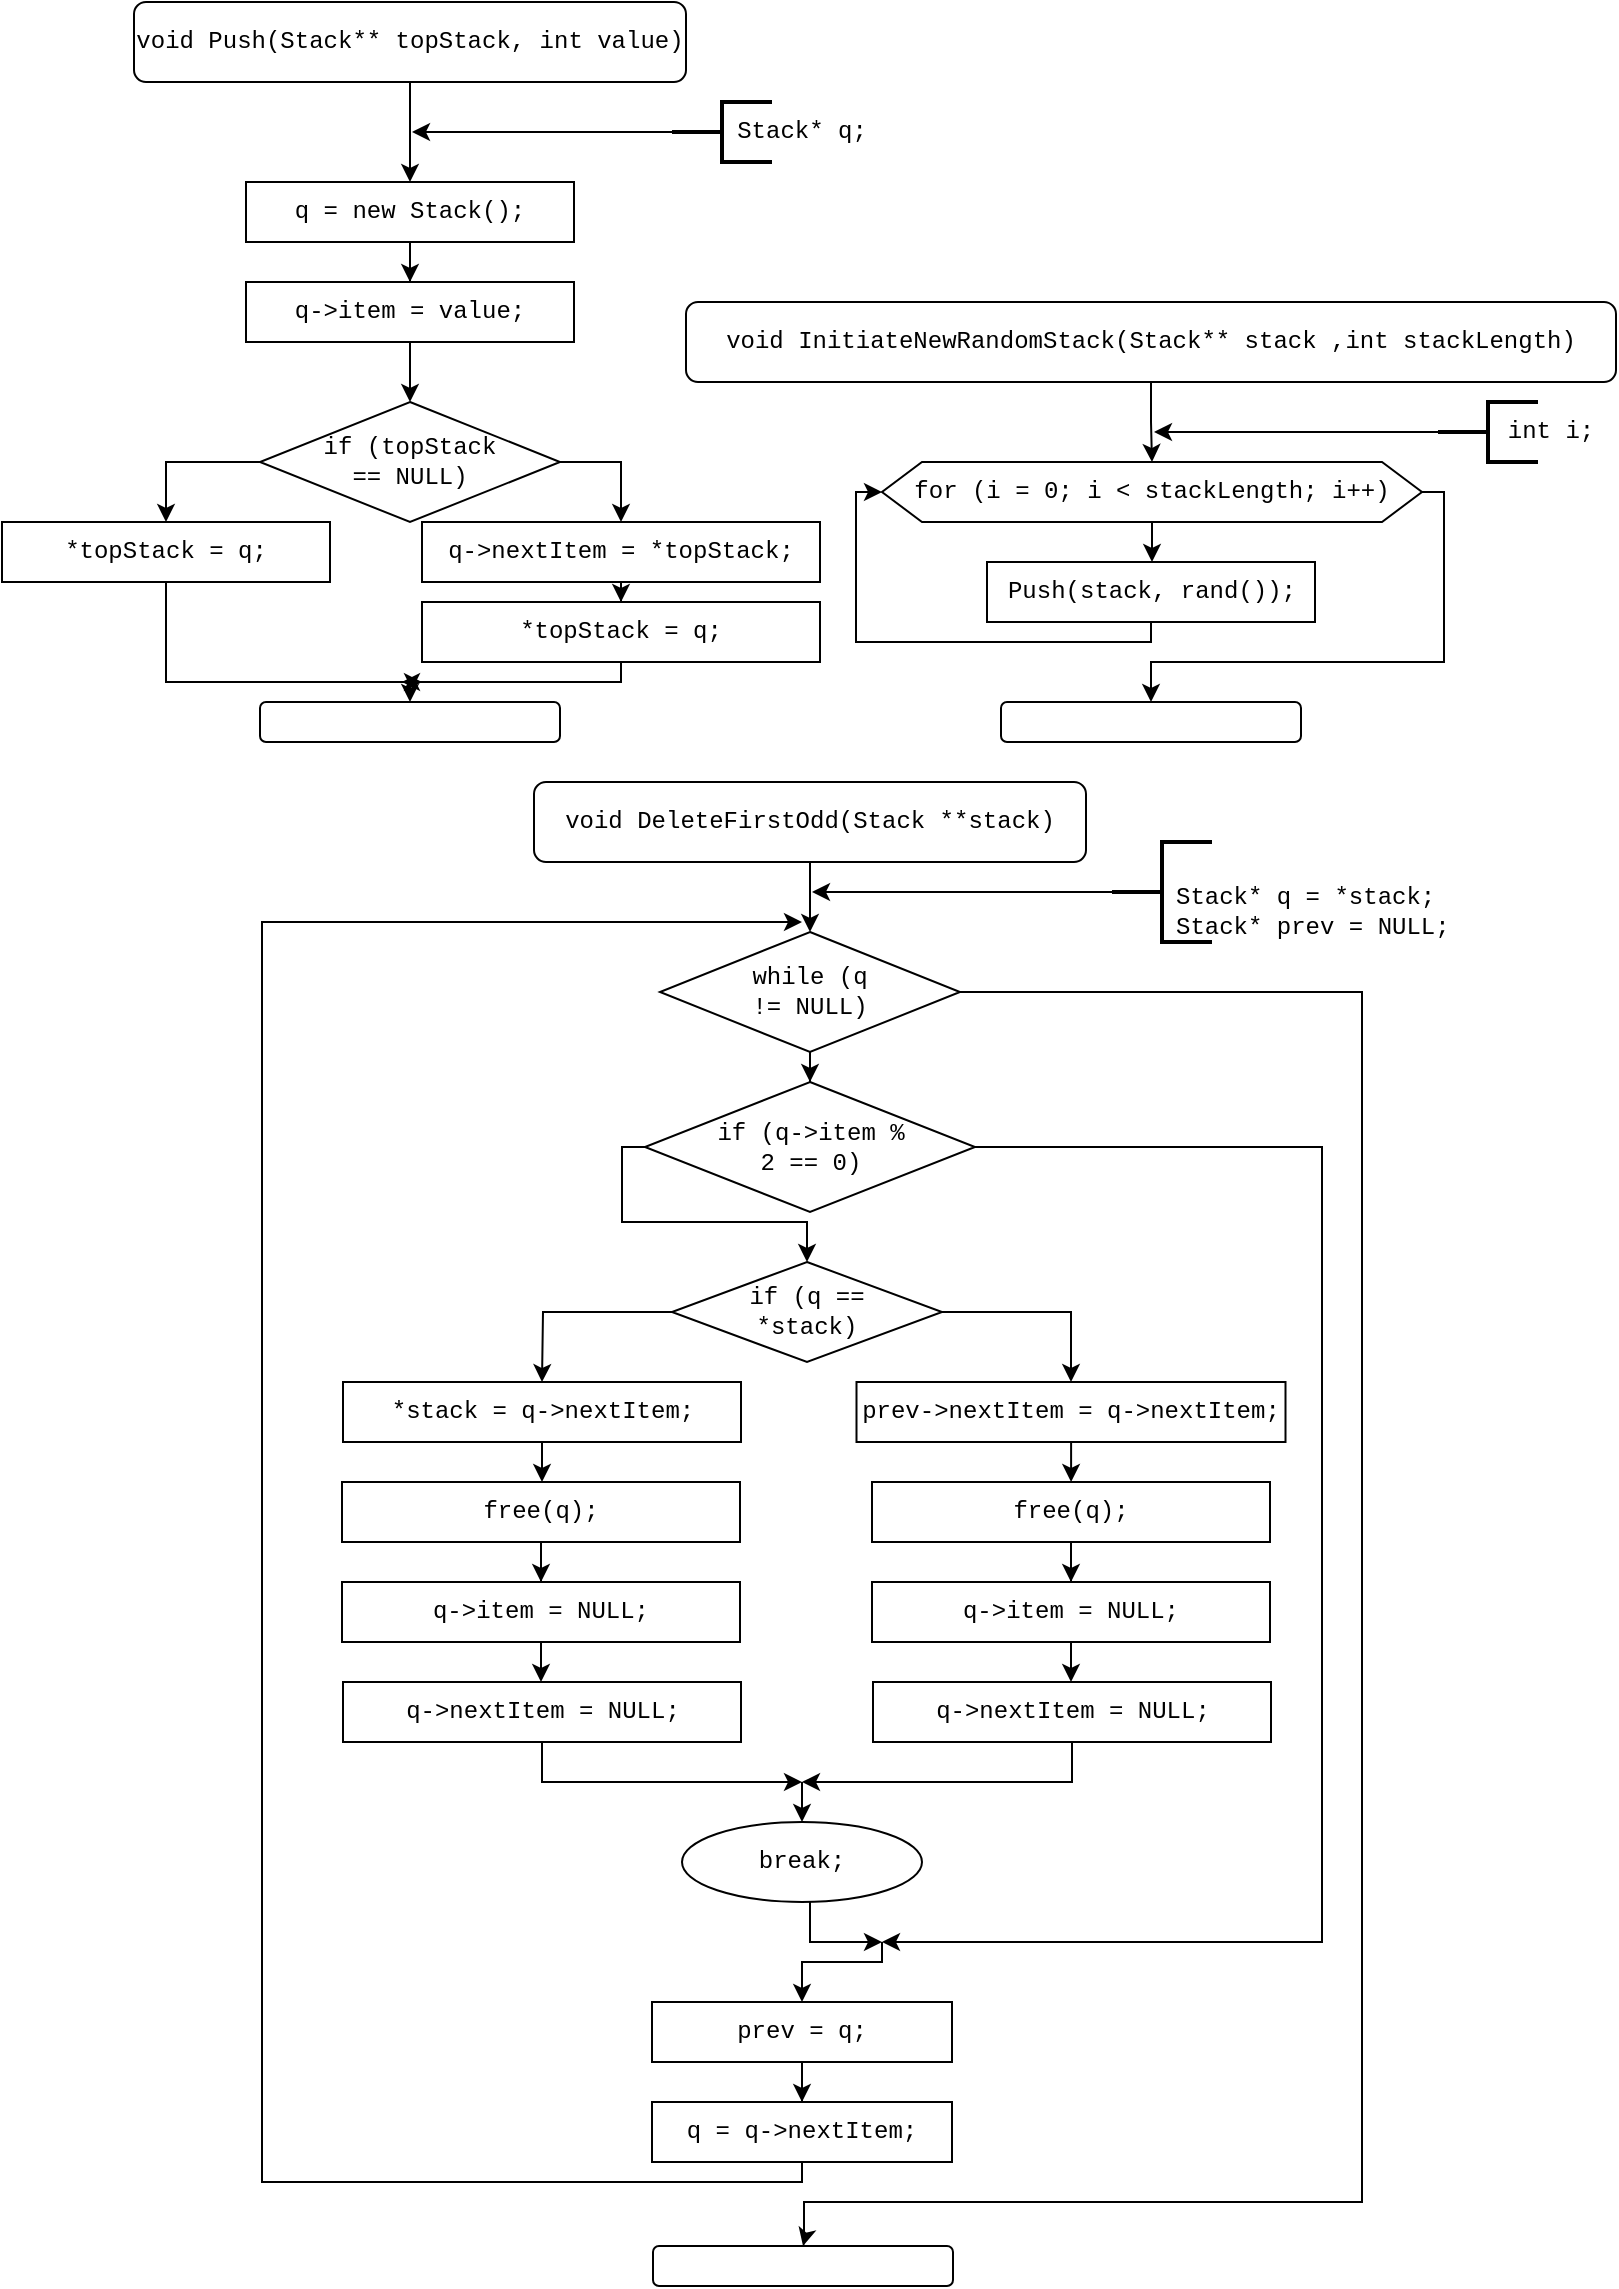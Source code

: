 <mxfile version="14.1.8" type="device"><diagram id="w_EJmZ95_GA8fARPPpSl" name="Страница 1"><mxGraphModel dx="981" dy="574" grid="1" gridSize="10" guides="1" tooltips="1" connect="1" arrows="1" fold="1" page="1" pageScale="1" pageWidth="827" pageHeight="1169" math="0" shadow="0"><root><mxCell id="0"/><mxCell id="1" parent="0"/><mxCell id="0XZu0OkNI1T8A4RT8xVk-5" style="edgeStyle=orthogonalEdgeStyle;rounded=0;orthogonalLoop=1;jettySize=auto;html=1;" edge="1" parent="1" source="0XZu0OkNI1T8A4RT8xVk-2"><mxGeometry relative="1" as="geometry"><mxPoint x="214.0" y="110" as="targetPoint"/></mxGeometry></mxCell><mxCell id="0XZu0OkNI1T8A4RT8xVk-2" value="void Push(Stack** topStack, int value)" style="rounded=1;whiteSpace=wrap;html=1;fontFamily=Courier New;" vertex="1" parent="1"><mxGeometry x="76" y="20" width="276" height="40" as="geometry"/></mxCell><mxCell id="0XZu0OkNI1T8A4RT8xVk-6" style="edgeStyle=orthogonalEdgeStyle;rounded=0;orthogonalLoop=1;jettySize=auto;html=1;" edge="1" parent="1" source="0XZu0OkNI1T8A4RT8xVk-3"><mxGeometry relative="1" as="geometry"><mxPoint x="215" y="85" as="targetPoint"/></mxGeometry></mxCell><mxCell id="0XZu0OkNI1T8A4RT8xVk-3" value="" style="strokeWidth=2;html=1;shape=mxgraph.flowchart.annotation_2;align=left;labelPosition=right;pointerEvents=1;fontFamily=Courier New;" vertex="1" parent="1"><mxGeometry x="345" y="70" width="50" height="30" as="geometry"/></mxCell><mxCell id="0XZu0OkNI1T8A4RT8xVk-4" value="Stack* q;" style="text;html=1;strokeColor=none;fillColor=none;align=center;verticalAlign=middle;whiteSpace=wrap;rounded=0;fontFamily=Courier New;" vertex="1" parent="1"><mxGeometry x="365" y="75" width="90" height="20" as="geometry"/></mxCell><mxCell id="0XZu0OkNI1T8A4RT8xVk-9" style="edgeStyle=orthogonalEdgeStyle;rounded=0;orthogonalLoop=1;jettySize=auto;html=1;entryX=0.5;entryY=0;entryDx=0;entryDy=0;" edge="1" parent="1" source="0XZu0OkNI1T8A4RT8xVk-7" target="0XZu0OkNI1T8A4RT8xVk-8"><mxGeometry relative="1" as="geometry"/></mxCell><mxCell id="0XZu0OkNI1T8A4RT8xVk-7" value="q = new Stack();" style="rounded=0;whiteSpace=wrap;html=1;fontFamily=Courier New;align=center;" vertex="1" parent="1"><mxGeometry x="132" y="110" width="164" height="30" as="geometry"/></mxCell><mxCell id="0XZu0OkNI1T8A4RT8xVk-11" style="edgeStyle=orthogonalEdgeStyle;rounded=0;orthogonalLoop=1;jettySize=auto;html=1;fontFamily=Courier New;" edge="1" parent="1" source="0XZu0OkNI1T8A4RT8xVk-8" target="0XZu0OkNI1T8A4RT8xVk-10"><mxGeometry relative="1" as="geometry"/></mxCell><mxCell id="0XZu0OkNI1T8A4RT8xVk-8" value="q-&amp;gt;item = value;" style="rounded=0;whiteSpace=wrap;html=1;fontFamily=Courier New;align=center;" vertex="1" parent="1"><mxGeometry x="132" y="160" width="164" height="30" as="geometry"/></mxCell><mxCell id="0XZu0OkNI1T8A4RT8xVk-13" style="edgeStyle=orthogonalEdgeStyle;rounded=0;orthogonalLoop=1;jettySize=auto;html=1;entryX=0.5;entryY=0;entryDx=0;entryDy=0;fontFamily=Courier New;" edge="1" parent="1" source="0XZu0OkNI1T8A4RT8xVk-10" target="0XZu0OkNI1T8A4RT8xVk-12"><mxGeometry relative="1" as="geometry"><Array as="points"><mxPoint x="92" y="250"/></Array></mxGeometry></mxCell><mxCell id="0XZu0OkNI1T8A4RT8xVk-15" style="edgeStyle=orthogonalEdgeStyle;rounded=0;orthogonalLoop=1;jettySize=auto;html=1;entryX=0.5;entryY=0;entryDx=0;entryDy=0;fontFamily=Courier New;" edge="1" parent="1" source="0XZu0OkNI1T8A4RT8xVk-10" target="0XZu0OkNI1T8A4RT8xVk-14"><mxGeometry relative="1" as="geometry"><Array as="points"><mxPoint x="319" y="250"/></Array></mxGeometry></mxCell><mxCell id="0XZu0OkNI1T8A4RT8xVk-10" value="if (topStack&lt;br&gt;== NULL)" style="rhombus;whiteSpace=wrap;html=1;fontFamily=Courier New;" vertex="1" parent="1"><mxGeometry x="139" y="220" width="150" height="60" as="geometry"/></mxCell><mxCell id="0XZu0OkNI1T8A4RT8xVk-18" style="edgeStyle=orthogonalEdgeStyle;rounded=0;orthogonalLoop=1;jettySize=auto;html=1;fontFamily=Courier New;" edge="1" parent="1" source="0XZu0OkNI1T8A4RT8xVk-12"><mxGeometry relative="1" as="geometry"><mxPoint x="220" y="360" as="targetPoint"/><Array as="points"><mxPoint x="92" y="360"/></Array></mxGeometry></mxCell><mxCell id="0XZu0OkNI1T8A4RT8xVk-12" value="*topStack = q;" style="rounded=0;whiteSpace=wrap;html=1;fontFamily=Courier New;align=center;" vertex="1" parent="1"><mxGeometry x="10" y="280" width="164" height="30" as="geometry"/></mxCell><mxCell id="0XZu0OkNI1T8A4RT8xVk-17" style="edgeStyle=orthogonalEdgeStyle;rounded=0;orthogonalLoop=1;jettySize=auto;html=1;entryX=0.5;entryY=0;entryDx=0;entryDy=0;fontFamily=Courier New;" edge="1" parent="1" source="0XZu0OkNI1T8A4RT8xVk-14" target="0XZu0OkNI1T8A4RT8xVk-16"><mxGeometry relative="1" as="geometry"/></mxCell><mxCell id="0XZu0OkNI1T8A4RT8xVk-14" value="q-&amp;gt;nextItem = *topStack;" style="rounded=0;whiteSpace=wrap;html=1;fontFamily=Courier New;align=center;" vertex="1" parent="1"><mxGeometry x="220" y="280" width="199" height="30" as="geometry"/></mxCell><mxCell id="0XZu0OkNI1T8A4RT8xVk-19" style="edgeStyle=orthogonalEdgeStyle;rounded=0;orthogonalLoop=1;jettySize=auto;html=1;fontFamily=Courier New;" edge="1" parent="1" source="0XZu0OkNI1T8A4RT8xVk-16"><mxGeometry relative="1" as="geometry"><mxPoint x="210" y="360" as="targetPoint"/><Array as="points"><mxPoint x="320" y="360"/><mxPoint x="220" y="360"/></Array></mxGeometry></mxCell><mxCell id="0XZu0OkNI1T8A4RT8xVk-16" value="*topStack = q;" style="rounded=0;whiteSpace=wrap;html=1;fontFamily=Courier New;align=center;" vertex="1" parent="1"><mxGeometry x="220" y="320" width="199" height="30" as="geometry"/></mxCell><mxCell id="0XZu0OkNI1T8A4RT8xVk-20" value="" style="rounded=1;whiteSpace=wrap;html=1;fontFamily=Courier New;" vertex="1" parent="1"><mxGeometry x="139" y="370" width="150" height="20" as="geometry"/></mxCell><mxCell id="0XZu0OkNI1T8A4RT8xVk-21" value="" style="endArrow=classic;html=1;fontFamily=Courier New;entryX=0.5;entryY=0;entryDx=0;entryDy=0;" edge="1" parent="1" target="0XZu0OkNI1T8A4RT8xVk-20"><mxGeometry width="50" height="50" relative="1" as="geometry"><mxPoint x="214" y="360" as="sourcePoint"/><mxPoint x="210" y="250" as="targetPoint"/></mxGeometry></mxCell><mxCell id="0XZu0OkNI1T8A4RT8xVk-24" style="edgeStyle=orthogonalEdgeStyle;rounded=0;orthogonalLoop=1;jettySize=auto;html=1;entryX=0.5;entryY=0;entryDx=0;entryDy=0;fontFamily=Courier New;" edge="1" parent="1" source="0XZu0OkNI1T8A4RT8xVk-22" target="0XZu0OkNI1T8A4RT8xVk-23"><mxGeometry relative="1" as="geometry"/></mxCell><mxCell id="0XZu0OkNI1T8A4RT8xVk-22" value="void InitiateNewRandomStack(Stack** stack ,int stackLength)" style="rounded=1;whiteSpace=wrap;html=1;fontFamily=Courier New;" vertex="1" parent="1"><mxGeometry x="352" y="170" width="465" height="40" as="geometry"/></mxCell><mxCell id="0XZu0OkNI1T8A4RT8xVk-26" style="edgeStyle=orthogonalEdgeStyle;rounded=0;orthogonalLoop=1;jettySize=auto;html=1;entryX=0.5;entryY=0;entryDx=0;entryDy=0;fontFamily=Courier New;" edge="1" parent="1" source="0XZu0OkNI1T8A4RT8xVk-23" target="0XZu0OkNI1T8A4RT8xVk-25"><mxGeometry relative="1" as="geometry"/></mxCell><mxCell id="0XZu0OkNI1T8A4RT8xVk-28" style="edgeStyle=orthogonalEdgeStyle;rounded=0;orthogonalLoop=1;jettySize=auto;html=1;fontFamily=Courier New;entryX=0.5;entryY=0;entryDx=0;entryDy=0;" edge="1" parent="1" source="0XZu0OkNI1T8A4RT8xVk-23" target="0XZu0OkNI1T8A4RT8xVk-29"><mxGeometry relative="1" as="geometry"><mxPoint x="585" y="360" as="targetPoint"/><Array as="points"><mxPoint x="731" y="265"/><mxPoint x="731" y="350"/><mxPoint x="585" y="350"/></Array></mxGeometry></mxCell><mxCell id="0XZu0OkNI1T8A4RT8xVk-23" value="for (i = 0; i &amp;lt; stackLength; i++)" style="shape=hexagon;perimeter=hexagonPerimeter2;whiteSpace=wrap;html=1;fixedSize=1;fontFamily=Courier New;" vertex="1" parent="1"><mxGeometry x="450" y="250" width="270" height="30" as="geometry"/></mxCell><mxCell id="0XZu0OkNI1T8A4RT8xVk-27" style="edgeStyle=orthogonalEdgeStyle;rounded=0;orthogonalLoop=1;jettySize=auto;html=1;fontFamily=Courier New;entryX=0;entryY=0.5;entryDx=0;entryDy=0;" edge="1" parent="1" source="0XZu0OkNI1T8A4RT8xVk-25" target="0XZu0OkNI1T8A4RT8xVk-23"><mxGeometry relative="1" as="geometry"><mxPoint x="421" y="260" as="targetPoint"/><Array as="points"><mxPoint x="585" y="340"/><mxPoint x="437" y="340"/><mxPoint x="437" y="265"/></Array></mxGeometry></mxCell><mxCell id="0XZu0OkNI1T8A4RT8xVk-25" value="Push(stack, rand());" style="rounded=0;whiteSpace=wrap;html=1;fontFamily=Courier New;align=center;" vertex="1" parent="1"><mxGeometry x="502.5" y="300" width="164" height="30" as="geometry"/></mxCell><mxCell id="0XZu0OkNI1T8A4RT8xVk-29" value="" style="rounded=1;whiteSpace=wrap;html=1;fontFamily=Courier New;" vertex="1" parent="1"><mxGeometry x="509.5" y="370" width="150" height="20" as="geometry"/></mxCell><mxCell id="0XZu0OkNI1T8A4RT8xVk-31" style="edgeStyle=orthogonalEdgeStyle;rounded=0;orthogonalLoop=1;jettySize=auto;html=1;fontFamily=Courier New;" edge="1" parent="1" source="0XZu0OkNI1T8A4RT8xVk-30"><mxGeometry relative="1" as="geometry"><mxPoint x="586" y="235" as="targetPoint"/></mxGeometry></mxCell><mxCell id="0XZu0OkNI1T8A4RT8xVk-30" value="" style="strokeWidth=2;html=1;shape=mxgraph.flowchart.annotation_2;align=left;labelPosition=right;pointerEvents=1;fontFamily=Courier New;" vertex="1" parent="1"><mxGeometry x="728" y="220" width="50" height="30" as="geometry"/></mxCell><mxCell id="0XZu0OkNI1T8A4RT8xVk-32" value="int i;" style="text;html=1;strokeColor=none;fillColor=none;align=center;verticalAlign=middle;whiteSpace=wrap;rounded=0;fontFamily=Courier New;" vertex="1" parent="1"><mxGeometry x="752" y="225" width="65" height="20" as="geometry"/></mxCell><mxCell id="0XZu0OkNI1T8A4RT8xVk-38" style="edgeStyle=orthogonalEdgeStyle;rounded=0;orthogonalLoop=1;jettySize=auto;html=1;fontFamily=Courier New;entryX=0.5;entryY=0;entryDx=0;entryDy=0;" edge="1" parent="1" source="0XZu0OkNI1T8A4RT8xVk-35" target="0XZu0OkNI1T8A4RT8xVk-41"><mxGeometry relative="1" as="geometry"><mxPoint x="414.0" y="490" as="targetPoint"/></mxGeometry></mxCell><mxCell id="0XZu0OkNI1T8A4RT8xVk-35" value="void DeleteFirstOdd(Stack **stack)" style="rounded=1;whiteSpace=wrap;html=1;fontFamily=Courier New;" vertex="1" parent="1"><mxGeometry x="276" y="410" width="276" height="40" as="geometry"/></mxCell><mxCell id="0XZu0OkNI1T8A4RT8xVk-39" style="edgeStyle=orthogonalEdgeStyle;rounded=0;orthogonalLoop=1;jettySize=auto;html=1;fontFamily=Courier New;" edge="1" parent="1" source="0XZu0OkNI1T8A4RT8xVk-36"><mxGeometry relative="1" as="geometry"><mxPoint x="415" y="465" as="targetPoint"/></mxGeometry></mxCell><mxCell id="0XZu0OkNI1T8A4RT8xVk-36" value="" style="strokeWidth=2;html=1;shape=mxgraph.flowchart.annotation_2;align=left;labelPosition=right;pointerEvents=1;fontFamily=Courier New;" vertex="1" parent="1"><mxGeometry x="565" y="440" width="50" height="50" as="geometry"/></mxCell><mxCell id="0XZu0OkNI1T8A4RT8xVk-37" value="Stack* q = *stack;&lt;br&gt;Stack* prev = NULL;" style="text;html=1;strokeColor=none;fillColor=none;align=left;verticalAlign=middle;whiteSpace=wrap;rounded=0;fontFamily=Courier New;" vertex="1" parent="1"><mxGeometry x="595" y="455" width="185" height="40" as="geometry"/></mxCell><mxCell id="0XZu0OkNI1T8A4RT8xVk-43" style="edgeStyle=orthogonalEdgeStyle;rounded=0;orthogonalLoop=1;jettySize=auto;html=1;entryX=0.5;entryY=0;entryDx=0;entryDy=0;fontFamily=Courier New;" edge="1" parent="1" source="0XZu0OkNI1T8A4RT8xVk-41" target="0XZu0OkNI1T8A4RT8xVk-42"><mxGeometry relative="1" as="geometry"/></mxCell><mxCell id="0XZu0OkNI1T8A4RT8xVk-82" style="edgeStyle=orthogonalEdgeStyle;rounded=0;orthogonalLoop=1;jettySize=auto;html=1;fontFamily=Courier New;entryX=0.5;entryY=0;entryDx=0;entryDy=0;" edge="1" parent="1" source="0XZu0OkNI1T8A4RT8xVk-41" target="0XZu0OkNI1T8A4RT8xVk-83"><mxGeometry relative="1" as="geometry"><mxPoint x="410" y="1130" as="targetPoint"/><Array as="points"><mxPoint x="690" y="515"/><mxPoint x="690" y="1120"/><mxPoint x="411" y="1120"/><mxPoint x="411" y="1140"/></Array></mxGeometry></mxCell><mxCell id="0XZu0OkNI1T8A4RT8xVk-41" value="while (q&lt;br&gt;!= NULL)" style="rhombus;whiteSpace=wrap;html=1;fontFamily=Courier New;" vertex="1" parent="1"><mxGeometry x="339" y="485" width="150" height="60" as="geometry"/></mxCell><mxCell id="0XZu0OkNI1T8A4RT8xVk-54" style="edgeStyle=orthogonalEdgeStyle;rounded=0;orthogonalLoop=1;jettySize=auto;html=1;entryX=0.5;entryY=0;entryDx=0;entryDy=0;fontFamily=Courier New;" edge="1" parent="1" source="0XZu0OkNI1T8A4RT8xVk-42" target="0XZu0OkNI1T8A4RT8xVk-53"><mxGeometry relative="1" as="geometry"><Array as="points"><mxPoint x="320" y="592"/><mxPoint x="320" y="630"/><mxPoint x="413" y="630"/></Array></mxGeometry></mxCell><mxCell id="0XZu0OkNI1T8A4RT8xVk-75" style="edgeStyle=orthogonalEdgeStyle;rounded=0;orthogonalLoop=1;jettySize=auto;html=1;fontFamily=Courier New;" edge="1" parent="1" source="0XZu0OkNI1T8A4RT8xVk-42"><mxGeometry relative="1" as="geometry"><mxPoint x="450" y="990" as="targetPoint"/><Array as="points"><mxPoint x="670" y="592"/><mxPoint x="670" y="990"/></Array></mxGeometry></mxCell><mxCell id="0XZu0OkNI1T8A4RT8xVk-42" value="if (q-&amp;gt;item % &lt;br&gt;2 == 0)" style="rhombus;whiteSpace=wrap;html=1;fontFamily=Courier New;align=center;" vertex="1" parent="1"><mxGeometry x="331.5" y="560" width="165" height="65" as="geometry"/></mxCell><mxCell id="0XZu0OkNI1T8A4RT8xVk-55" style="edgeStyle=orthogonalEdgeStyle;rounded=0;orthogonalLoop=1;jettySize=auto;html=1;fontFamily=Courier New;" edge="1" parent="1" source="0XZu0OkNI1T8A4RT8xVk-53"><mxGeometry relative="1" as="geometry"><mxPoint x="280" y="710" as="targetPoint"/></mxGeometry></mxCell><mxCell id="0XZu0OkNI1T8A4RT8xVk-70" style="edgeStyle=orthogonalEdgeStyle;rounded=0;orthogonalLoop=1;jettySize=auto;html=1;entryX=0.5;entryY=0;entryDx=0;entryDy=0;fontFamily=Courier New;" edge="1" parent="1" source="0XZu0OkNI1T8A4RT8xVk-53" target="0XZu0OkNI1T8A4RT8xVk-64"><mxGeometry relative="1" as="geometry"><Array as="points"><mxPoint x="545" y="675"/></Array></mxGeometry></mxCell><mxCell id="0XZu0OkNI1T8A4RT8xVk-53" value="if (q ==&lt;br&gt;*stack)" style="rhombus;whiteSpace=wrap;html=1;fontFamily=Courier New;align=center;" vertex="1" parent="1"><mxGeometry x="345" y="650" width="135" height="50" as="geometry"/></mxCell><mxCell id="0XZu0OkNI1T8A4RT8xVk-56" style="edgeStyle=orthogonalEdgeStyle;rounded=0;orthogonalLoop=1;jettySize=auto;html=1;entryX=0.5;entryY=0;entryDx=0;entryDy=0;fontFamily=Courier New;" edge="1" parent="1" source="0XZu0OkNI1T8A4RT8xVk-57" target="0XZu0OkNI1T8A4RT8xVk-59"><mxGeometry relative="1" as="geometry"/></mxCell><mxCell id="0XZu0OkNI1T8A4RT8xVk-57" value="*stack = q-&amp;gt;nextItem;" style="rounded=0;whiteSpace=wrap;html=1;fontFamily=Courier New;align=center;" vertex="1" parent="1"><mxGeometry x="180.5" y="710" width="199" height="30" as="geometry"/></mxCell><mxCell id="0XZu0OkNI1T8A4RT8xVk-58" style="edgeStyle=orthogonalEdgeStyle;rounded=0;orthogonalLoop=1;jettySize=auto;html=1;entryX=0.5;entryY=0;entryDx=0;entryDy=0;fontFamily=Courier New;" edge="1" parent="1" source="0XZu0OkNI1T8A4RT8xVk-59" target="0XZu0OkNI1T8A4RT8xVk-61"><mxGeometry relative="1" as="geometry"/></mxCell><mxCell id="0XZu0OkNI1T8A4RT8xVk-59" value="free(q);" style="rounded=0;whiteSpace=wrap;html=1;fontFamily=Courier New;align=center;" vertex="1" parent="1"><mxGeometry x="180" y="760" width="199" height="30" as="geometry"/></mxCell><mxCell id="0XZu0OkNI1T8A4RT8xVk-60" style="edgeStyle=orthogonalEdgeStyle;rounded=0;orthogonalLoop=1;jettySize=auto;html=1;entryX=0.5;entryY=0;entryDx=0;entryDy=0;fontFamily=Courier New;" edge="1" parent="1" source="0XZu0OkNI1T8A4RT8xVk-61" target="0XZu0OkNI1T8A4RT8xVk-62"><mxGeometry relative="1" as="geometry"/></mxCell><mxCell id="0XZu0OkNI1T8A4RT8xVk-61" value="q-&amp;gt;item = NULL;" style="rounded=0;whiteSpace=wrap;html=1;fontFamily=Courier New;align=center;" vertex="1" parent="1"><mxGeometry x="180" y="810" width="199" height="30" as="geometry"/></mxCell><mxCell id="0XZu0OkNI1T8A4RT8xVk-71" style="edgeStyle=orthogonalEdgeStyle;rounded=0;orthogonalLoop=1;jettySize=auto;html=1;fontFamily=Courier New;" edge="1" parent="1" source="0XZu0OkNI1T8A4RT8xVk-62"><mxGeometry relative="1" as="geometry"><mxPoint x="410" y="910" as="targetPoint"/><Array as="points"><mxPoint x="280" y="910"/></Array></mxGeometry></mxCell><mxCell id="0XZu0OkNI1T8A4RT8xVk-62" value="q-&amp;gt;nextItem = NULL;" style="rounded=0;whiteSpace=wrap;html=1;fontFamily=Courier New;align=center;" vertex="1" parent="1"><mxGeometry x="180.5" y="860" width="199" height="30" as="geometry"/></mxCell><mxCell id="0XZu0OkNI1T8A4RT8xVk-63" style="edgeStyle=orthogonalEdgeStyle;rounded=0;orthogonalLoop=1;jettySize=auto;html=1;entryX=0.5;entryY=0;entryDx=0;entryDy=0;fontFamily=Courier New;" edge="1" parent="1" source="0XZu0OkNI1T8A4RT8xVk-64" target="0XZu0OkNI1T8A4RT8xVk-66"><mxGeometry relative="1" as="geometry"/></mxCell><mxCell id="0XZu0OkNI1T8A4RT8xVk-64" value="prev-&amp;gt;nextItem = q-&amp;gt;nextItem;" style="rounded=0;whiteSpace=wrap;html=1;fontFamily=Courier New;align=center;" vertex="1" parent="1"><mxGeometry x="437.25" y="710" width="214.5" height="30" as="geometry"/></mxCell><mxCell id="0XZu0OkNI1T8A4RT8xVk-65" style="edgeStyle=orthogonalEdgeStyle;rounded=0;orthogonalLoop=1;jettySize=auto;html=1;entryX=0.5;entryY=0;entryDx=0;entryDy=0;fontFamily=Courier New;" edge="1" parent="1" source="0XZu0OkNI1T8A4RT8xVk-66" target="0XZu0OkNI1T8A4RT8xVk-68"><mxGeometry relative="1" as="geometry"/></mxCell><mxCell id="0XZu0OkNI1T8A4RT8xVk-66" value="free(q);" style="rounded=0;whiteSpace=wrap;html=1;fontFamily=Courier New;align=center;" vertex="1" parent="1"><mxGeometry x="445" y="760" width="199" height="30" as="geometry"/></mxCell><mxCell id="0XZu0OkNI1T8A4RT8xVk-67" style="edgeStyle=orthogonalEdgeStyle;rounded=0;orthogonalLoop=1;jettySize=auto;html=1;entryX=0.5;entryY=0;entryDx=0;entryDy=0;fontFamily=Courier New;" edge="1" parent="1" source="0XZu0OkNI1T8A4RT8xVk-68" target="0XZu0OkNI1T8A4RT8xVk-69"><mxGeometry relative="1" as="geometry"/></mxCell><mxCell id="0XZu0OkNI1T8A4RT8xVk-68" value="q-&amp;gt;item = NULL;" style="rounded=0;whiteSpace=wrap;html=1;fontFamily=Courier New;align=center;" vertex="1" parent="1"><mxGeometry x="445" y="810" width="199" height="30" as="geometry"/></mxCell><mxCell id="0XZu0OkNI1T8A4RT8xVk-72" style="edgeStyle=orthogonalEdgeStyle;rounded=0;orthogonalLoop=1;jettySize=auto;html=1;fontFamily=Courier New;" edge="1" parent="1" source="0XZu0OkNI1T8A4RT8xVk-69"><mxGeometry relative="1" as="geometry"><mxPoint x="410" y="910" as="targetPoint"/><Array as="points"><mxPoint x="545" y="910"/></Array></mxGeometry></mxCell><mxCell id="0XZu0OkNI1T8A4RT8xVk-69" value="q-&amp;gt;nextItem = NULL;" style="rounded=0;whiteSpace=wrap;html=1;fontFamily=Courier New;align=center;" vertex="1" parent="1"><mxGeometry x="445.5" y="860" width="199" height="30" as="geometry"/></mxCell><mxCell id="0XZu0OkNI1T8A4RT8xVk-76" style="edgeStyle=orthogonalEdgeStyle;rounded=0;orthogonalLoop=1;jettySize=auto;html=1;fontFamily=Courier New;" edge="1" parent="1" source="0XZu0OkNI1T8A4RT8xVk-73"><mxGeometry relative="1" as="geometry"><mxPoint x="450" y="990" as="targetPoint"/><Array as="points"><mxPoint x="414" y="990"/></Array></mxGeometry></mxCell><mxCell id="0XZu0OkNI1T8A4RT8xVk-73" value="break;" style="ellipse;whiteSpace=wrap;html=1;fontFamily=Courier New;align=center;" vertex="1" parent="1"><mxGeometry x="350" y="930" width="120" height="40" as="geometry"/></mxCell><mxCell id="0XZu0OkNI1T8A4RT8xVk-74" value="" style="endArrow=classic;html=1;fontFamily=Courier New;" edge="1" parent="1" target="0XZu0OkNI1T8A4RT8xVk-73"><mxGeometry width="50" height="50" relative="1" as="geometry"><mxPoint x="410" y="910" as="sourcePoint"/><mxPoint x="500" y="750" as="targetPoint"/></mxGeometry></mxCell><mxCell id="0XZu0OkNI1T8A4RT8xVk-77" value="" style="endArrow=classic;html=1;fontFamily=Courier New;edgeStyle=orthogonalEdgeStyle;arcSize=0;entryX=0.5;entryY=0;entryDx=0;entryDy=0;" edge="1" parent="1" target="0XZu0OkNI1T8A4RT8xVk-78"><mxGeometry width="50" height="50" relative="1" as="geometry"><mxPoint x="450" y="990" as="sourcePoint"/><mxPoint x="410" y="1030" as="targetPoint"/><Array as="points"><mxPoint x="450" y="1000"/><mxPoint x="410" y="1000"/></Array></mxGeometry></mxCell><mxCell id="0XZu0OkNI1T8A4RT8xVk-80" style="edgeStyle=orthogonalEdgeStyle;rounded=0;orthogonalLoop=1;jettySize=auto;html=1;entryX=0.5;entryY=0;entryDx=0;entryDy=0;fontFamily=Courier New;" edge="1" parent="1" source="0XZu0OkNI1T8A4RT8xVk-78" target="0XZu0OkNI1T8A4RT8xVk-79"><mxGeometry relative="1" as="geometry"/></mxCell><mxCell id="0XZu0OkNI1T8A4RT8xVk-78" value="prev = q;" style="rounded=0;whiteSpace=wrap;html=1;fontFamily=Courier New;align=center;" vertex="1" parent="1"><mxGeometry x="335" y="1020" width="150" height="30" as="geometry"/></mxCell><mxCell id="0XZu0OkNI1T8A4RT8xVk-81" style="edgeStyle=orthogonalEdgeStyle;rounded=0;orthogonalLoop=1;jettySize=auto;html=1;fontFamily=Courier New;" edge="1" parent="1" source="0XZu0OkNI1T8A4RT8xVk-79"><mxGeometry relative="1" as="geometry"><mxPoint x="410" y="480" as="targetPoint"/><Array as="points"><mxPoint x="410" y="1110"/><mxPoint x="140" y="1110"/><mxPoint x="140" y="480"/></Array></mxGeometry></mxCell><mxCell id="0XZu0OkNI1T8A4RT8xVk-79" value="q = q-&amp;gt;nextItem;" style="rounded=0;whiteSpace=wrap;html=1;fontFamily=Courier New;align=center;" vertex="1" parent="1"><mxGeometry x="335" y="1070" width="150" height="30" as="geometry"/></mxCell><mxCell id="0XZu0OkNI1T8A4RT8xVk-83" value="" style="rounded=1;whiteSpace=wrap;html=1;fontFamily=Courier New;" vertex="1" parent="1"><mxGeometry x="335.5" y="1142" width="150" height="20" as="geometry"/></mxCell></root></mxGraphModel></diagram></mxfile>